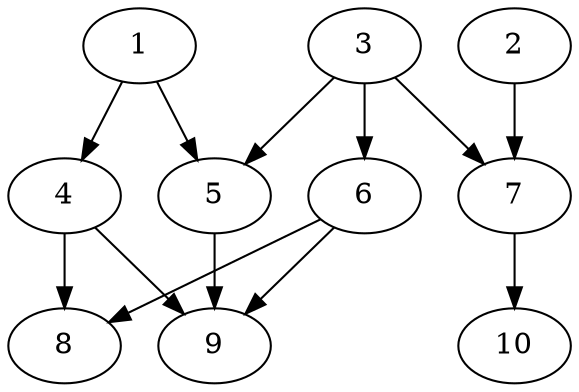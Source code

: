 // DAG automatically generated by daggen at Thu Oct  3 13:58:05 2019
// ./daggen --dot -n 10 --ccr 0.4 --fat 0.9 --regular 0.5 --density 0.6 --mindata 5242880 --maxdata 52428800 
digraph G {
  1 [size="90007040", alpha="0.00", expect_size="36002816"] 
  1 -> 4 [size ="36002816"]
  1 -> 5 [size ="36002816"]
  2 [size="53626880", alpha="0.06", expect_size="21450752"] 
  2 -> 7 [size ="21450752"]
  3 [size="55631360", alpha="0.07", expect_size="22252544"] 
  3 -> 5 [size ="22252544"]
  3 -> 6 [size ="22252544"]
  3 -> 7 [size ="22252544"]
  4 [size="83243520", alpha="0.06", expect_size="33297408"] 
  4 -> 8 [size ="33297408"]
  4 -> 9 [size ="33297408"]
  5 [size="36794880", alpha="0.17", expect_size="14717952"] 
  5 -> 9 [size ="14717952"]
  6 [size="35870720", alpha="0.04", expect_size="14348288"] 
  6 -> 8 [size ="14348288"]
  6 -> 9 [size ="14348288"]
  7 [size="66147840", alpha="0.10", expect_size="26459136"] 
  7 -> 10 [size ="26459136"]
  8 [size="32688640", alpha="0.01", expect_size="13075456"] 
  9 [size="52874240", alpha="0.06", expect_size="21149696"] 
  10 [size="47733760", alpha="0.09", expect_size="19093504"] 
}
